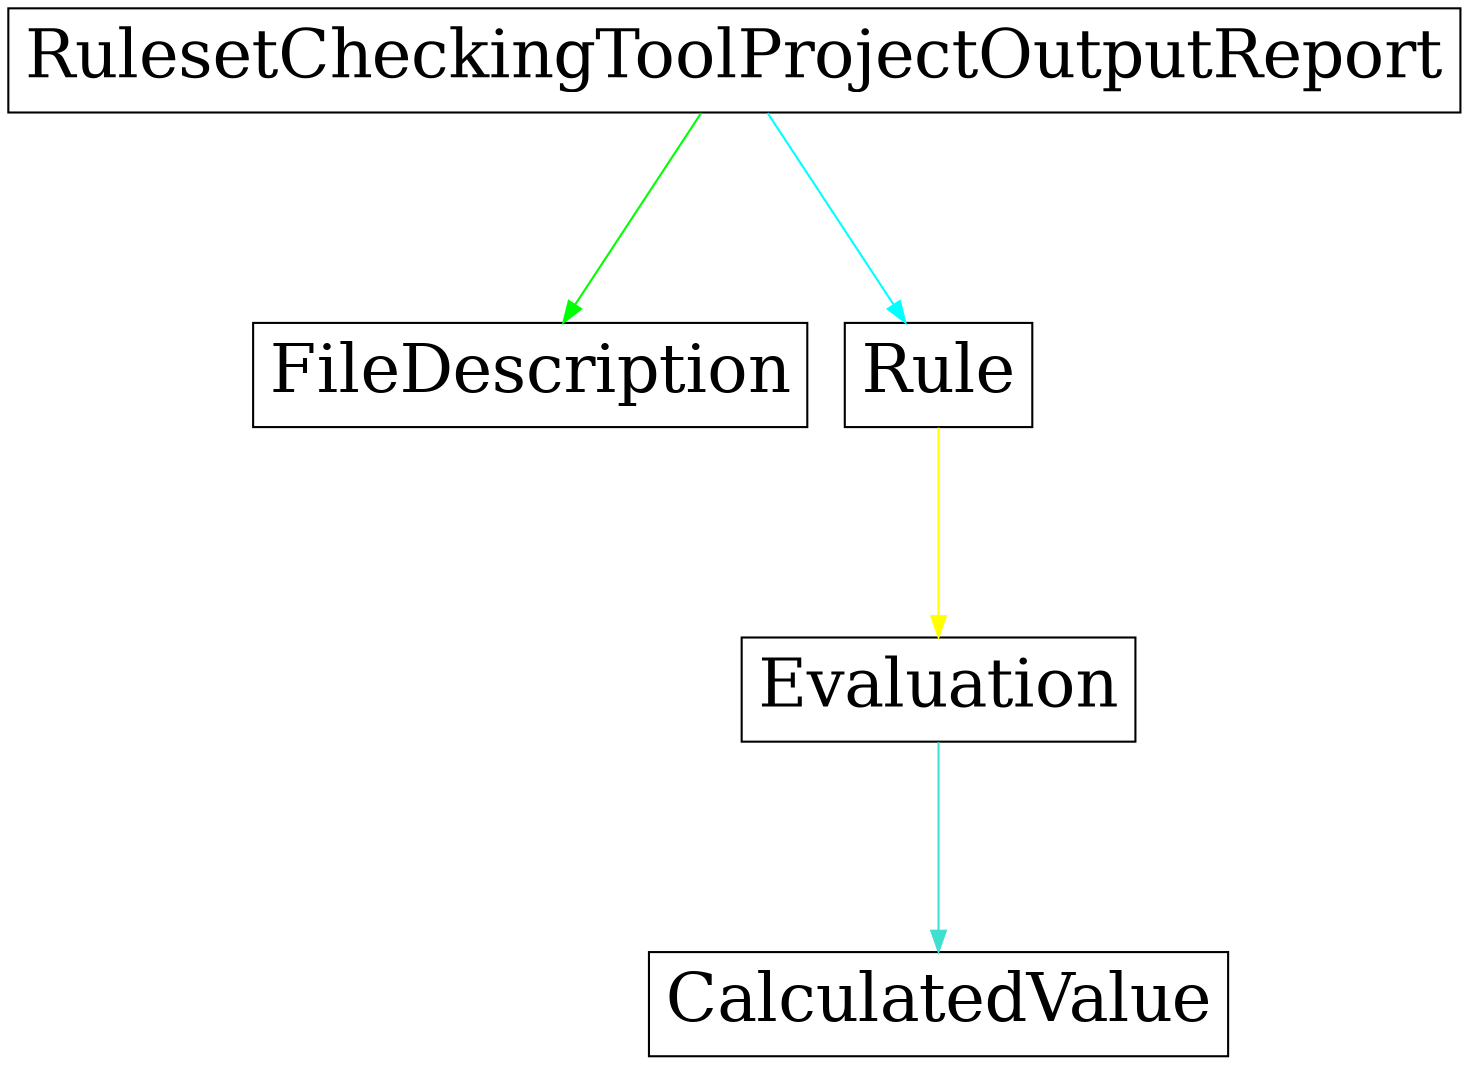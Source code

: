 digraph G {
    size="10, 10";
    ranksep="1.4";
  RulesetCheckingToolProjectOutputReport -> FileDescription [color="green"]
  RulesetCheckingToolProjectOutputReport[fontsize="32" shape="box" height="0.7"]
  FileDescription[fontsize="32" shape="box" height="0.7"]
  RulesetCheckingToolProjectOutputReport -> Rule [color="cyan"]
  Rule[fontsize="32" shape="box" height="0.7"]
  Rule -> Evaluation [color="yellow"]
  Evaluation[fontsize="32" shape="box" height="0.7"]
  Evaluation -> CalculatedValue [color="turquoise"]
  CalculatedValue[fontsize="32" shape="box" height="0.7"]
}
